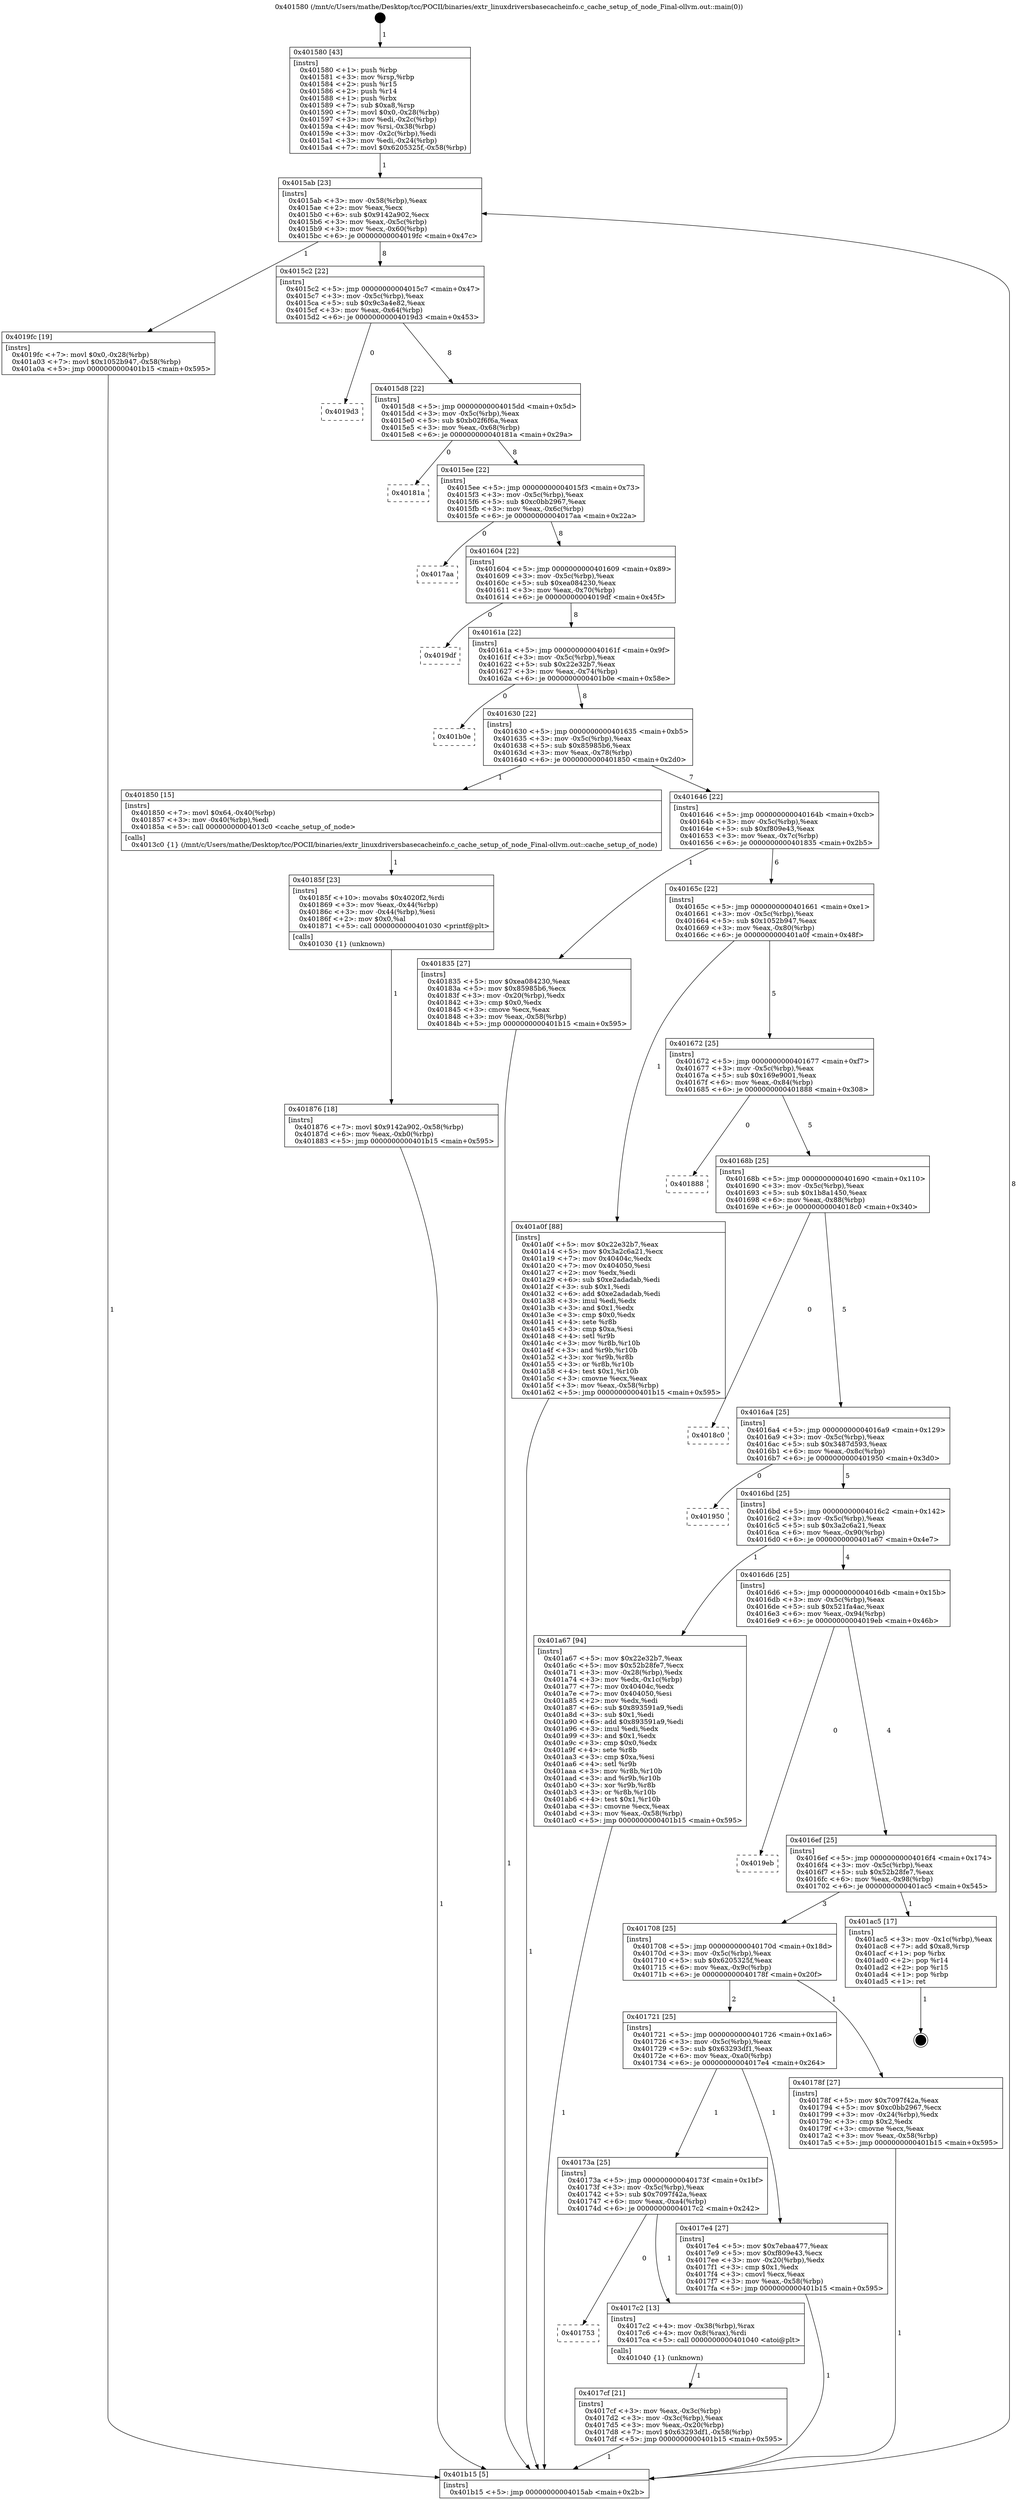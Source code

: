 digraph "0x401580" {
  label = "0x401580 (/mnt/c/Users/mathe/Desktop/tcc/POCII/binaries/extr_linuxdriversbasecacheinfo.c_cache_setup_of_node_Final-ollvm.out::main(0))"
  labelloc = "t"
  node[shape=record]

  Entry [label="",width=0.3,height=0.3,shape=circle,fillcolor=black,style=filled]
  "0x4015ab" [label="{
     0x4015ab [23]\l
     | [instrs]\l
     &nbsp;&nbsp;0x4015ab \<+3\>: mov -0x58(%rbp),%eax\l
     &nbsp;&nbsp;0x4015ae \<+2\>: mov %eax,%ecx\l
     &nbsp;&nbsp;0x4015b0 \<+6\>: sub $0x9142a902,%ecx\l
     &nbsp;&nbsp;0x4015b6 \<+3\>: mov %eax,-0x5c(%rbp)\l
     &nbsp;&nbsp;0x4015b9 \<+3\>: mov %ecx,-0x60(%rbp)\l
     &nbsp;&nbsp;0x4015bc \<+6\>: je 00000000004019fc \<main+0x47c\>\l
  }"]
  "0x4019fc" [label="{
     0x4019fc [19]\l
     | [instrs]\l
     &nbsp;&nbsp;0x4019fc \<+7\>: movl $0x0,-0x28(%rbp)\l
     &nbsp;&nbsp;0x401a03 \<+7\>: movl $0x1052b947,-0x58(%rbp)\l
     &nbsp;&nbsp;0x401a0a \<+5\>: jmp 0000000000401b15 \<main+0x595\>\l
  }"]
  "0x4015c2" [label="{
     0x4015c2 [22]\l
     | [instrs]\l
     &nbsp;&nbsp;0x4015c2 \<+5\>: jmp 00000000004015c7 \<main+0x47\>\l
     &nbsp;&nbsp;0x4015c7 \<+3\>: mov -0x5c(%rbp),%eax\l
     &nbsp;&nbsp;0x4015ca \<+5\>: sub $0x9c3a4e82,%eax\l
     &nbsp;&nbsp;0x4015cf \<+3\>: mov %eax,-0x64(%rbp)\l
     &nbsp;&nbsp;0x4015d2 \<+6\>: je 00000000004019d3 \<main+0x453\>\l
  }"]
  Exit [label="",width=0.3,height=0.3,shape=circle,fillcolor=black,style=filled,peripheries=2]
  "0x4019d3" [label="{
     0x4019d3\l
  }", style=dashed]
  "0x4015d8" [label="{
     0x4015d8 [22]\l
     | [instrs]\l
     &nbsp;&nbsp;0x4015d8 \<+5\>: jmp 00000000004015dd \<main+0x5d\>\l
     &nbsp;&nbsp;0x4015dd \<+3\>: mov -0x5c(%rbp),%eax\l
     &nbsp;&nbsp;0x4015e0 \<+5\>: sub $0xb02f6f6a,%eax\l
     &nbsp;&nbsp;0x4015e5 \<+3\>: mov %eax,-0x68(%rbp)\l
     &nbsp;&nbsp;0x4015e8 \<+6\>: je 000000000040181a \<main+0x29a\>\l
  }"]
  "0x401876" [label="{
     0x401876 [18]\l
     | [instrs]\l
     &nbsp;&nbsp;0x401876 \<+7\>: movl $0x9142a902,-0x58(%rbp)\l
     &nbsp;&nbsp;0x40187d \<+6\>: mov %eax,-0xb0(%rbp)\l
     &nbsp;&nbsp;0x401883 \<+5\>: jmp 0000000000401b15 \<main+0x595\>\l
  }"]
  "0x40181a" [label="{
     0x40181a\l
  }", style=dashed]
  "0x4015ee" [label="{
     0x4015ee [22]\l
     | [instrs]\l
     &nbsp;&nbsp;0x4015ee \<+5\>: jmp 00000000004015f3 \<main+0x73\>\l
     &nbsp;&nbsp;0x4015f3 \<+3\>: mov -0x5c(%rbp),%eax\l
     &nbsp;&nbsp;0x4015f6 \<+5\>: sub $0xc0bb2967,%eax\l
     &nbsp;&nbsp;0x4015fb \<+3\>: mov %eax,-0x6c(%rbp)\l
     &nbsp;&nbsp;0x4015fe \<+6\>: je 00000000004017aa \<main+0x22a\>\l
  }"]
  "0x40185f" [label="{
     0x40185f [23]\l
     | [instrs]\l
     &nbsp;&nbsp;0x40185f \<+10\>: movabs $0x4020f2,%rdi\l
     &nbsp;&nbsp;0x401869 \<+3\>: mov %eax,-0x44(%rbp)\l
     &nbsp;&nbsp;0x40186c \<+3\>: mov -0x44(%rbp),%esi\l
     &nbsp;&nbsp;0x40186f \<+2\>: mov $0x0,%al\l
     &nbsp;&nbsp;0x401871 \<+5\>: call 0000000000401030 \<printf@plt\>\l
     | [calls]\l
     &nbsp;&nbsp;0x401030 \{1\} (unknown)\l
  }"]
  "0x4017aa" [label="{
     0x4017aa\l
  }", style=dashed]
  "0x401604" [label="{
     0x401604 [22]\l
     | [instrs]\l
     &nbsp;&nbsp;0x401604 \<+5\>: jmp 0000000000401609 \<main+0x89\>\l
     &nbsp;&nbsp;0x401609 \<+3\>: mov -0x5c(%rbp),%eax\l
     &nbsp;&nbsp;0x40160c \<+5\>: sub $0xea084230,%eax\l
     &nbsp;&nbsp;0x401611 \<+3\>: mov %eax,-0x70(%rbp)\l
     &nbsp;&nbsp;0x401614 \<+6\>: je 00000000004019df \<main+0x45f\>\l
  }"]
  "0x4017cf" [label="{
     0x4017cf [21]\l
     | [instrs]\l
     &nbsp;&nbsp;0x4017cf \<+3\>: mov %eax,-0x3c(%rbp)\l
     &nbsp;&nbsp;0x4017d2 \<+3\>: mov -0x3c(%rbp),%eax\l
     &nbsp;&nbsp;0x4017d5 \<+3\>: mov %eax,-0x20(%rbp)\l
     &nbsp;&nbsp;0x4017d8 \<+7\>: movl $0x63293df1,-0x58(%rbp)\l
     &nbsp;&nbsp;0x4017df \<+5\>: jmp 0000000000401b15 \<main+0x595\>\l
  }"]
  "0x4019df" [label="{
     0x4019df\l
  }", style=dashed]
  "0x40161a" [label="{
     0x40161a [22]\l
     | [instrs]\l
     &nbsp;&nbsp;0x40161a \<+5\>: jmp 000000000040161f \<main+0x9f\>\l
     &nbsp;&nbsp;0x40161f \<+3\>: mov -0x5c(%rbp),%eax\l
     &nbsp;&nbsp;0x401622 \<+5\>: sub $0x22e32b7,%eax\l
     &nbsp;&nbsp;0x401627 \<+3\>: mov %eax,-0x74(%rbp)\l
     &nbsp;&nbsp;0x40162a \<+6\>: je 0000000000401b0e \<main+0x58e\>\l
  }"]
  "0x401753" [label="{
     0x401753\l
  }", style=dashed]
  "0x401b0e" [label="{
     0x401b0e\l
  }", style=dashed]
  "0x401630" [label="{
     0x401630 [22]\l
     | [instrs]\l
     &nbsp;&nbsp;0x401630 \<+5\>: jmp 0000000000401635 \<main+0xb5\>\l
     &nbsp;&nbsp;0x401635 \<+3\>: mov -0x5c(%rbp),%eax\l
     &nbsp;&nbsp;0x401638 \<+5\>: sub $0x85985b6,%eax\l
     &nbsp;&nbsp;0x40163d \<+3\>: mov %eax,-0x78(%rbp)\l
     &nbsp;&nbsp;0x401640 \<+6\>: je 0000000000401850 \<main+0x2d0\>\l
  }"]
  "0x4017c2" [label="{
     0x4017c2 [13]\l
     | [instrs]\l
     &nbsp;&nbsp;0x4017c2 \<+4\>: mov -0x38(%rbp),%rax\l
     &nbsp;&nbsp;0x4017c6 \<+4\>: mov 0x8(%rax),%rdi\l
     &nbsp;&nbsp;0x4017ca \<+5\>: call 0000000000401040 \<atoi@plt\>\l
     | [calls]\l
     &nbsp;&nbsp;0x401040 \{1\} (unknown)\l
  }"]
  "0x401850" [label="{
     0x401850 [15]\l
     | [instrs]\l
     &nbsp;&nbsp;0x401850 \<+7\>: movl $0x64,-0x40(%rbp)\l
     &nbsp;&nbsp;0x401857 \<+3\>: mov -0x40(%rbp),%edi\l
     &nbsp;&nbsp;0x40185a \<+5\>: call 00000000004013c0 \<cache_setup_of_node\>\l
     | [calls]\l
     &nbsp;&nbsp;0x4013c0 \{1\} (/mnt/c/Users/mathe/Desktop/tcc/POCII/binaries/extr_linuxdriversbasecacheinfo.c_cache_setup_of_node_Final-ollvm.out::cache_setup_of_node)\l
  }"]
  "0x401646" [label="{
     0x401646 [22]\l
     | [instrs]\l
     &nbsp;&nbsp;0x401646 \<+5\>: jmp 000000000040164b \<main+0xcb\>\l
     &nbsp;&nbsp;0x40164b \<+3\>: mov -0x5c(%rbp),%eax\l
     &nbsp;&nbsp;0x40164e \<+5\>: sub $0xf809e43,%eax\l
     &nbsp;&nbsp;0x401653 \<+3\>: mov %eax,-0x7c(%rbp)\l
     &nbsp;&nbsp;0x401656 \<+6\>: je 0000000000401835 \<main+0x2b5\>\l
  }"]
  "0x40173a" [label="{
     0x40173a [25]\l
     | [instrs]\l
     &nbsp;&nbsp;0x40173a \<+5\>: jmp 000000000040173f \<main+0x1bf\>\l
     &nbsp;&nbsp;0x40173f \<+3\>: mov -0x5c(%rbp),%eax\l
     &nbsp;&nbsp;0x401742 \<+5\>: sub $0x7097f42a,%eax\l
     &nbsp;&nbsp;0x401747 \<+6\>: mov %eax,-0xa4(%rbp)\l
     &nbsp;&nbsp;0x40174d \<+6\>: je 00000000004017c2 \<main+0x242\>\l
  }"]
  "0x401835" [label="{
     0x401835 [27]\l
     | [instrs]\l
     &nbsp;&nbsp;0x401835 \<+5\>: mov $0xea084230,%eax\l
     &nbsp;&nbsp;0x40183a \<+5\>: mov $0x85985b6,%ecx\l
     &nbsp;&nbsp;0x40183f \<+3\>: mov -0x20(%rbp),%edx\l
     &nbsp;&nbsp;0x401842 \<+3\>: cmp $0x0,%edx\l
     &nbsp;&nbsp;0x401845 \<+3\>: cmove %ecx,%eax\l
     &nbsp;&nbsp;0x401848 \<+3\>: mov %eax,-0x58(%rbp)\l
     &nbsp;&nbsp;0x40184b \<+5\>: jmp 0000000000401b15 \<main+0x595\>\l
  }"]
  "0x40165c" [label="{
     0x40165c [22]\l
     | [instrs]\l
     &nbsp;&nbsp;0x40165c \<+5\>: jmp 0000000000401661 \<main+0xe1\>\l
     &nbsp;&nbsp;0x401661 \<+3\>: mov -0x5c(%rbp),%eax\l
     &nbsp;&nbsp;0x401664 \<+5\>: sub $0x1052b947,%eax\l
     &nbsp;&nbsp;0x401669 \<+3\>: mov %eax,-0x80(%rbp)\l
     &nbsp;&nbsp;0x40166c \<+6\>: je 0000000000401a0f \<main+0x48f\>\l
  }"]
  "0x4017e4" [label="{
     0x4017e4 [27]\l
     | [instrs]\l
     &nbsp;&nbsp;0x4017e4 \<+5\>: mov $0x7ebaa477,%eax\l
     &nbsp;&nbsp;0x4017e9 \<+5\>: mov $0xf809e43,%ecx\l
     &nbsp;&nbsp;0x4017ee \<+3\>: mov -0x20(%rbp),%edx\l
     &nbsp;&nbsp;0x4017f1 \<+3\>: cmp $0x1,%edx\l
     &nbsp;&nbsp;0x4017f4 \<+3\>: cmovl %ecx,%eax\l
     &nbsp;&nbsp;0x4017f7 \<+3\>: mov %eax,-0x58(%rbp)\l
     &nbsp;&nbsp;0x4017fa \<+5\>: jmp 0000000000401b15 \<main+0x595\>\l
  }"]
  "0x401a0f" [label="{
     0x401a0f [88]\l
     | [instrs]\l
     &nbsp;&nbsp;0x401a0f \<+5\>: mov $0x22e32b7,%eax\l
     &nbsp;&nbsp;0x401a14 \<+5\>: mov $0x3a2c6a21,%ecx\l
     &nbsp;&nbsp;0x401a19 \<+7\>: mov 0x40404c,%edx\l
     &nbsp;&nbsp;0x401a20 \<+7\>: mov 0x404050,%esi\l
     &nbsp;&nbsp;0x401a27 \<+2\>: mov %edx,%edi\l
     &nbsp;&nbsp;0x401a29 \<+6\>: sub $0xe2adadab,%edi\l
     &nbsp;&nbsp;0x401a2f \<+3\>: sub $0x1,%edi\l
     &nbsp;&nbsp;0x401a32 \<+6\>: add $0xe2adadab,%edi\l
     &nbsp;&nbsp;0x401a38 \<+3\>: imul %edi,%edx\l
     &nbsp;&nbsp;0x401a3b \<+3\>: and $0x1,%edx\l
     &nbsp;&nbsp;0x401a3e \<+3\>: cmp $0x0,%edx\l
     &nbsp;&nbsp;0x401a41 \<+4\>: sete %r8b\l
     &nbsp;&nbsp;0x401a45 \<+3\>: cmp $0xa,%esi\l
     &nbsp;&nbsp;0x401a48 \<+4\>: setl %r9b\l
     &nbsp;&nbsp;0x401a4c \<+3\>: mov %r8b,%r10b\l
     &nbsp;&nbsp;0x401a4f \<+3\>: and %r9b,%r10b\l
     &nbsp;&nbsp;0x401a52 \<+3\>: xor %r9b,%r8b\l
     &nbsp;&nbsp;0x401a55 \<+3\>: or %r8b,%r10b\l
     &nbsp;&nbsp;0x401a58 \<+4\>: test $0x1,%r10b\l
     &nbsp;&nbsp;0x401a5c \<+3\>: cmovne %ecx,%eax\l
     &nbsp;&nbsp;0x401a5f \<+3\>: mov %eax,-0x58(%rbp)\l
     &nbsp;&nbsp;0x401a62 \<+5\>: jmp 0000000000401b15 \<main+0x595\>\l
  }"]
  "0x401672" [label="{
     0x401672 [25]\l
     | [instrs]\l
     &nbsp;&nbsp;0x401672 \<+5\>: jmp 0000000000401677 \<main+0xf7\>\l
     &nbsp;&nbsp;0x401677 \<+3\>: mov -0x5c(%rbp),%eax\l
     &nbsp;&nbsp;0x40167a \<+5\>: sub $0x169e9001,%eax\l
     &nbsp;&nbsp;0x40167f \<+6\>: mov %eax,-0x84(%rbp)\l
     &nbsp;&nbsp;0x401685 \<+6\>: je 0000000000401888 \<main+0x308\>\l
  }"]
  "0x401580" [label="{
     0x401580 [43]\l
     | [instrs]\l
     &nbsp;&nbsp;0x401580 \<+1\>: push %rbp\l
     &nbsp;&nbsp;0x401581 \<+3\>: mov %rsp,%rbp\l
     &nbsp;&nbsp;0x401584 \<+2\>: push %r15\l
     &nbsp;&nbsp;0x401586 \<+2\>: push %r14\l
     &nbsp;&nbsp;0x401588 \<+1\>: push %rbx\l
     &nbsp;&nbsp;0x401589 \<+7\>: sub $0xa8,%rsp\l
     &nbsp;&nbsp;0x401590 \<+7\>: movl $0x0,-0x28(%rbp)\l
     &nbsp;&nbsp;0x401597 \<+3\>: mov %edi,-0x2c(%rbp)\l
     &nbsp;&nbsp;0x40159a \<+4\>: mov %rsi,-0x38(%rbp)\l
     &nbsp;&nbsp;0x40159e \<+3\>: mov -0x2c(%rbp),%edi\l
     &nbsp;&nbsp;0x4015a1 \<+3\>: mov %edi,-0x24(%rbp)\l
     &nbsp;&nbsp;0x4015a4 \<+7\>: movl $0x6205325f,-0x58(%rbp)\l
  }"]
  "0x401888" [label="{
     0x401888\l
  }", style=dashed]
  "0x40168b" [label="{
     0x40168b [25]\l
     | [instrs]\l
     &nbsp;&nbsp;0x40168b \<+5\>: jmp 0000000000401690 \<main+0x110\>\l
     &nbsp;&nbsp;0x401690 \<+3\>: mov -0x5c(%rbp),%eax\l
     &nbsp;&nbsp;0x401693 \<+5\>: sub $0x1b8a1450,%eax\l
     &nbsp;&nbsp;0x401698 \<+6\>: mov %eax,-0x88(%rbp)\l
     &nbsp;&nbsp;0x40169e \<+6\>: je 00000000004018c0 \<main+0x340\>\l
  }"]
  "0x401b15" [label="{
     0x401b15 [5]\l
     | [instrs]\l
     &nbsp;&nbsp;0x401b15 \<+5\>: jmp 00000000004015ab \<main+0x2b\>\l
  }"]
  "0x4018c0" [label="{
     0x4018c0\l
  }", style=dashed]
  "0x4016a4" [label="{
     0x4016a4 [25]\l
     | [instrs]\l
     &nbsp;&nbsp;0x4016a4 \<+5\>: jmp 00000000004016a9 \<main+0x129\>\l
     &nbsp;&nbsp;0x4016a9 \<+3\>: mov -0x5c(%rbp),%eax\l
     &nbsp;&nbsp;0x4016ac \<+5\>: sub $0x3487d593,%eax\l
     &nbsp;&nbsp;0x4016b1 \<+6\>: mov %eax,-0x8c(%rbp)\l
     &nbsp;&nbsp;0x4016b7 \<+6\>: je 0000000000401950 \<main+0x3d0\>\l
  }"]
  "0x401721" [label="{
     0x401721 [25]\l
     | [instrs]\l
     &nbsp;&nbsp;0x401721 \<+5\>: jmp 0000000000401726 \<main+0x1a6\>\l
     &nbsp;&nbsp;0x401726 \<+3\>: mov -0x5c(%rbp),%eax\l
     &nbsp;&nbsp;0x401729 \<+5\>: sub $0x63293df1,%eax\l
     &nbsp;&nbsp;0x40172e \<+6\>: mov %eax,-0xa0(%rbp)\l
     &nbsp;&nbsp;0x401734 \<+6\>: je 00000000004017e4 \<main+0x264\>\l
  }"]
  "0x401950" [label="{
     0x401950\l
  }", style=dashed]
  "0x4016bd" [label="{
     0x4016bd [25]\l
     | [instrs]\l
     &nbsp;&nbsp;0x4016bd \<+5\>: jmp 00000000004016c2 \<main+0x142\>\l
     &nbsp;&nbsp;0x4016c2 \<+3\>: mov -0x5c(%rbp),%eax\l
     &nbsp;&nbsp;0x4016c5 \<+5\>: sub $0x3a2c6a21,%eax\l
     &nbsp;&nbsp;0x4016ca \<+6\>: mov %eax,-0x90(%rbp)\l
     &nbsp;&nbsp;0x4016d0 \<+6\>: je 0000000000401a67 \<main+0x4e7\>\l
  }"]
  "0x40178f" [label="{
     0x40178f [27]\l
     | [instrs]\l
     &nbsp;&nbsp;0x40178f \<+5\>: mov $0x7097f42a,%eax\l
     &nbsp;&nbsp;0x401794 \<+5\>: mov $0xc0bb2967,%ecx\l
     &nbsp;&nbsp;0x401799 \<+3\>: mov -0x24(%rbp),%edx\l
     &nbsp;&nbsp;0x40179c \<+3\>: cmp $0x2,%edx\l
     &nbsp;&nbsp;0x40179f \<+3\>: cmovne %ecx,%eax\l
     &nbsp;&nbsp;0x4017a2 \<+3\>: mov %eax,-0x58(%rbp)\l
     &nbsp;&nbsp;0x4017a5 \<+5\>: jmp 0000000000401b15 \<main+0x595\>\l
  }"]
  "0x401a67" [label="{
     0x401a67 [94]\l
     | [instrs]\l
     &nbsp;&nbsp;0x401a67 \<+5\>: mov $0x22e32b7,%eax\l
     &nbsp;&nbsp;0x401a6c \<+5\>: mov $0x52b28fe7,%ecx\l
     &nbsp;&nbsp;0x401a71 \<+3\>: mov -0x28(%rbp),%edx\l
     &nbsp;&nbsp;0x401a74 \<+3\>: mov %edx,-0x1c(%rbp)\l
     &nbsp;&nbsp;0x401a77 \<+7\>: mov 0x40404c,%edx\l
     &nbsp;&nbsp;0x401a7e \<+7\>: mov 0x404050,%esi\l
     &nbsp;&nbsp;0x401a85 \<+2\>: mov %edx,%edi\l
     &nbsp;&nbsp;0x401a87 \<+6\>: sub $0x893591a9,%edi\l
     &nbsp;&nbsp;0x401a8d \<+3\>: sub $0x1,%edi\l
     &nbsp;&nbsp;0x401a90 \<+6\>: add $0x893591a9,%edi\l
     &nbsp;&nbsp;0x401a96 \<+3\>: imul %edi,%edx\l
     &nbsp;&nbsp;0x401a99 \<+3\>: and $0x1,%edx\l
     &nbsp;&nbsp;0x401a9c \<+3\>: cmp $0x0,%edx\l
     &nbsp;&nbsp;0x401a9f \<+4\>: sete %r8b\l
     &nbsp;&nbsp;0x401aa3 \<+3\>: cmp $0xa,%esi\l
     &nbsp;&nbsp;0x401aa6 \<+4\>: setl %r9b\l
     &nbsp;&nbsp;0x401aaa \<+3\>: mov %r8b,%r10b\l
     &nbsp;&nbsp;0x401aad \<+3\>: and %r9b,%r10b\l
     &nbsp;&nbsp;0x401ab0 \<+3\>: xor %r9b,%r8b\l
     &nbsp;&nbsp;0x401ab3 \<+3\>: or %r8b,%r10b\l
     &nbsp;&nbsp;0x401ab6 \<+4\>: test $0x1,%r10b\l
     &nbsp;&nbsp;0x401aba \<+3\>: cmovne %ecx,%eax\l
     &nbsp;&nbsp;0x401abd \<+3\>: mov %eax,-0x58(%rbp)\l
     &nbsp;&nbsp;0x401ac0 \<+5\>: jmp 0000000000401b15 \<main+0x595\>\l
  }"]
  "0x4016d6" [label="{
     0x4016d6 [25]\l
     | [instrs]\l
     &nbsp;&nbsp;0x4016d6 \<+5\>: jmp 00000000004016db \<main+0x15b\>\l
     &nbsp;&nbsp;0x4016db \<+3\>: mov -0x5c(%rbp),%eax\l
     &nbsp;&nbsp;0x4016de \<+5\>: sub $0x521fa4ac,%eax\l
     &nbsp;&nbsp;0x4016e3 \<+6\>: mov %eax,-0x94(%rbp)\l
     &nbsp;&nbsp;0x4016e9 \<+6\>: je 00000000004019eb \<main+0x46b\>\l
  }"]
  "0x401708" [label="{
     0x401708 [25]\l
     | [instrs]\l
     &nbsp;&nbsp;0x401708 \<+5\>: jmp 000000000040170d \<main+0x18d\>\l
     &nbsp;&nbsp;0x40170d \<+3\>: mov -0x5c(%rbp),%eax\l
     &nbsp;&nbsp;0x401710 \<+5\>: sub $0x6205325f,%eax\l
     &nbsp;&nbsp;0x401715 \<+6\>: mov %eax,-0x9c(%rbp)\l
     &nbsp;&nbsp;0x40171b \<+6\>: je 000000000040178f \<main+0x20f\>\l
  }"]
  "0x4019eb" [label="{
     0x4019eb\l
  }", style=dashed]
  "0x4016ef" [label="{
     0x4016ef [25]\l
     | [instrs]\l
     &nbsp;&nbsp;0x4016ef \<+5\>: jmp 00000000004016f4 \<main+0x174\>\l
     &nbsp;&nbsp;0x4016f4 \<+3\>: mov -0x5c(%rbp),%eax\l
     &nbsp;&nbsp;0x4016f7 \<+5\>: sub $0x52b28fe7,%eax\l
     &nbsp;&nbsp;0x4016fc \<+6\>: mov %eax,-0x98(%rbp)\l
     &nbsp;&nbsp;0x401702 \<+6\>: je 0000000000401ac5 \<main+0x545\>\l
  }"]
  "0x401ac5" [label="{
     0x401ac5 [17]\l
     | [instrs]\l
     &nbsp;&nbsp;0x401ac5 \<+3\>: mov -0x1c(%rbp),%eax\l
     &nbsp;&nbsp;0x401ac8 \<+7\>: add $0xa8,%rsp\l
     &nbsp;&nbsp;0x401acf \<+1\>: pop %rbx\l
     &nbsp;&nbsp;0x401ad0 \<+2\>: pop %r14\l
     &nbsp;&nbsp;0x401ad2 \<+2\>: pop %r15\l
     &nbsp;&nbsp;0x401ad4 \<+1\>: pop %rbp\l
     &nbsp;&nbsp;0x401ad5 \<+1\>: ret\l
  }"]
  Entry -> "0x401580" [label=" 1"]
  "0x4015ab" -> "0x4019fc" [label=" 1"]
  "0x4015ab" -> "0x4015c2" [label=" 8"]
  "0x401ac5" -> Exit [label=" 1"]
  "0x4015c2" -> "0x4019d3" [label=" 0"]
  "0x4015c2" -> "0x4015d8" [label=" 8"]
  "0x401a67" -> "0x401b15" [label=" 1"]
  "0x4015d8" -> "0x40181a" [label=" 0"]
  "0x4015d8" -> "0x4015ee" [label=" 8"]
  "0x401a0f" -> "0x401b15" [label=" 1"]
  "0x4015ee" -> "0x4017aa" [label=" 0"]
  "0x4015ee" -> "0x401604" [label=" 8"]
  "0x4019fc" -> "0x401b15" [label=" 1"]
  "0x401604" -> "0x4019df" [label=" 0"]
  "0x401604" -> "0x40161a" [label=" 8"]
  "0x401876" -> "0x401b15" [label=" 1"]
  "0x40161a" -> "0x401b0e" [label=" 0"]
  "0x40161a" -> "0x401630" [label=" 8"]
  "0x40185f" -> "0x401876" [label=" 1"]
  "0x401630" -> "0x401850" [label=" 1"]
  "0x401630" -> "0x401646" [label=" 7"]
  "0x401850" -> "0x40185f" [label=" 1"]
  "0x401646" -> "0x401835" [label=" 1"]
  "0x401646" -> "0x40165c" [label=" 6"]
  "0x4017e4" -> "0x401b15" [label=" 1"]
  "0x40165c" -> "0x401a0f" [label=" 1"]
  "0x40165c" -> "0x401672" [label=" 5"]
  "0x4017cf" -> "0x401b15" [label=" 1"]
  "0x401672" -> "0x401888" [label=" 0"]
  "0x401672" -> "0x40168b" [label=" 5"]
  "0x40173a" -> "0x401753" [label=" 0"]
  "0x40168b" -> "0x4018c0" [label=" 0"]
  "0x40168b" -> "0x4016a4" [label=" 5"]
  "0x40173a" -> "0x4017c2" [label=" 1"]
  "0x4016a4" -> "0x401950" [label=" 0"]
  "0x4016a4" -> "0x4016bd" [label=" 5"]
  "0x401835" -> "0x401b15" [label=" 1"]
  "0x4016bd" -> "0x401a67" [label=" 1"]
  "0x4016bd" -> "0x4016d6" [label=" 4"]
  "0x401721" -> "0x40173a" [label=" 1"]
  "0x4016d6" -> "0x4019eb" [label=" 0"]
  "0x4016d6" -> "0x4016ef" [label=" 4"]
  "0x4017c2" -> "0x4017cf" [label=" 1"]
  "0x4016ef" -> "0x401ac5" [label=" 1"]
  "0x4016ef" -> "0x401708" [label=" 3"]
  "0x401721" -> "0x4017e4" [label=" 1"]
  "0x401708" -> "0x40178f" [label=" 1"]
  "0x401708" -> "0x401721" [label=" 2"]
  "0x40178f" -> "0x401b15" [label=" 1"]
  "0x401580" -> "0x4015ab" [label=" 1"]
  "0x401b15" -> "0x4015ab" [label=" 8"]
}
